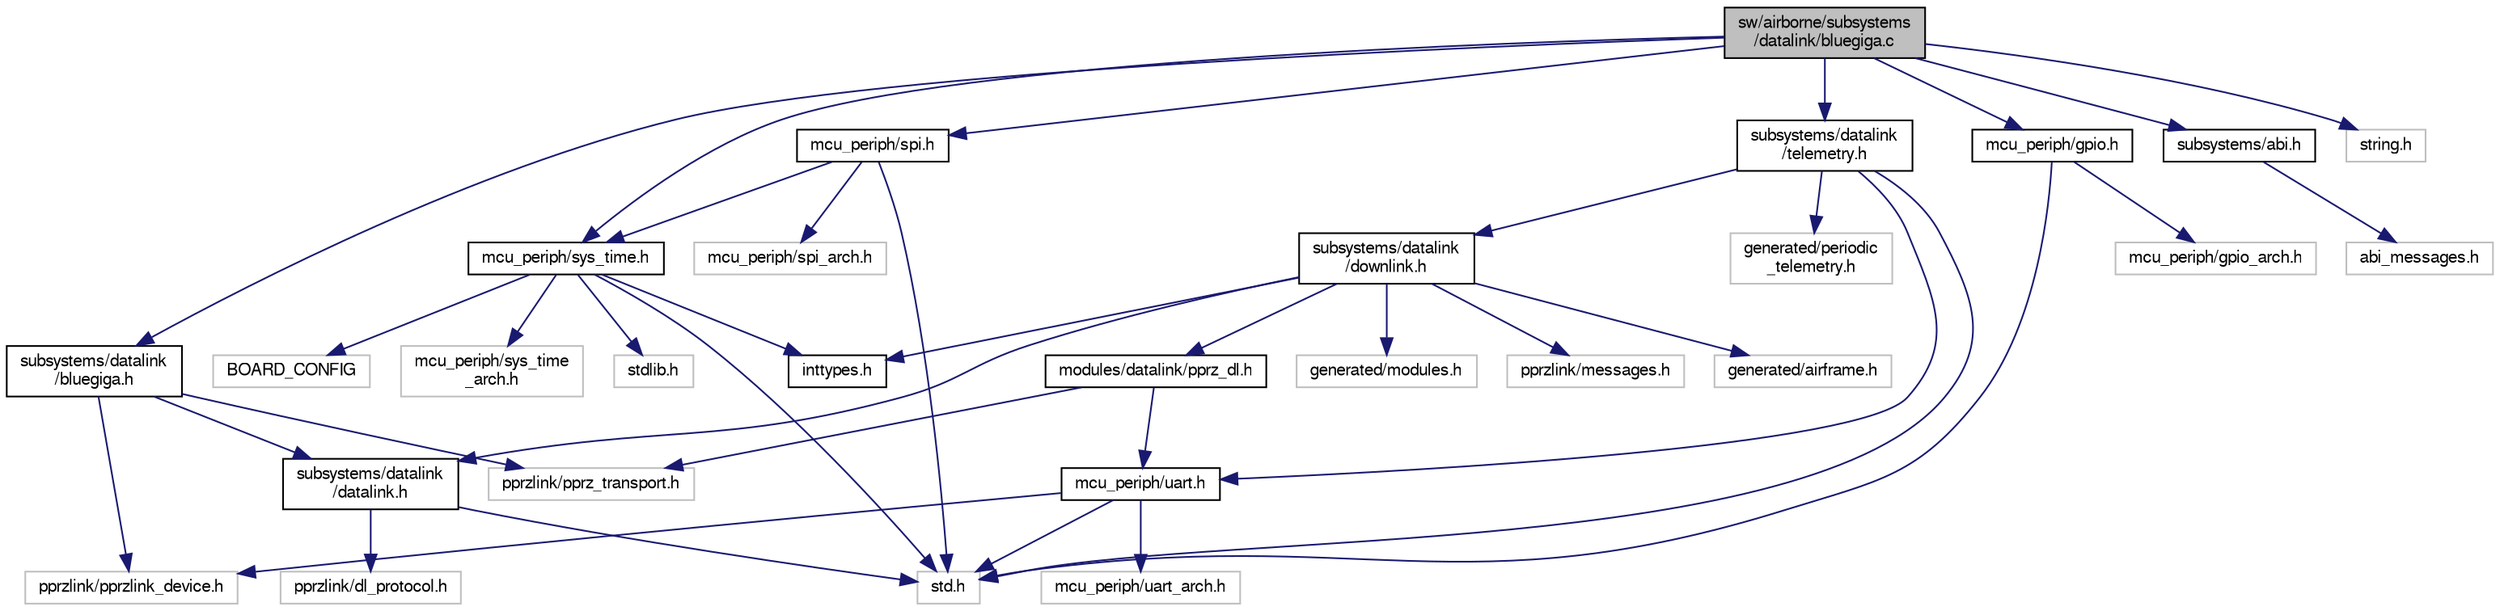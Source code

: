digraph "sw/airborne/subsystems/datalink/bluegiga.c"
{
  edge [fontname="FreeSans",fontsize="10",labelfontname="FreeSans",labelfontsize="10"];
  node [fontname="FreeSans",fontsize="10",shape=record];
  Node1 [label="sw/airborne/subsystems\l/datalink/bluegiga.c",height=0.2,width=0.4,color="black", fillcolor="grey75", style="filled", fontcolor="black"];
  Node1 -> Node2 [color="midnightblue",fontsize="10",style="solid",fontname="FreeSans"];
  Node2 [label="mcu_periph/sys_time.h",height=0.2,width=0.4,color="black", fillcolor="white", style="filled",URL="$sys__time_8h.html",tooltip="Architecture independent timing functions. "];
  Node2 -> Node3 [color="midnightblue",fontsize="10",style="solid",fontname="FreeSans"];
  Node3 [label="inttypes.h",height=0.2,width=0.4,color="black", fillcolor="white", style="filled",URL="$inttypes_8h.html"];
  Node2 -> Node4 [color="midnightblue",fontsize="10",style="solid",fontname="FreeSans"];
  Node4 [label="stdlib.h",height=0.2,width=0.4,color="grey75", fillcolor="white", style="filled"];
  Node2 -> Node5 [color="midnightblue",fontsize="10",style="solid",fontname="FreeSans"];
  Node5 [label="std.h",height=0.2,width=0.4,color="grey75", fillcolor="white", style="filled"];
  Node2 -> Node6 [color="midnightblue",fontsize="10",style="solid",fontname="FreeSans"];
  Node6 [label="BOARD_CONFIG",height=0.2,width=0.4,color="grey75", fillcolor="white", style="filled"];
  Node2 -> Node7 [color="midnightblue",fontsize="10",style="solid",fontname="FreeSans"];
  Node7 [label="mcu_periph/sys_time\l_arch.h",height=0.2,width=0.4,color="grey75", fillcolor="white", style="filled"];
  Node1 -> Node8 [color="midnightblue",fontsize="10",style="solid",fontname="FreeSans"];
  Node8 [label="subsystems/datalink\l/bluegiga.h",height=0.2,width=0.4,color="black", fillcolor="white", style="filled",URL="$bluegiga_8h.html",tooltip="Bluegiga Bluetooth chip I/O. "];
  Node8 -> Node9 [color="midnightblue",fontsize="10",style="solid",fontname="FreeSans"];
  Node9 [label="pprzlink/pprzlink_device.h",height=0.2,width=0.4,color="grey75", fillcolor="white", style="filled"];
  Node8 -> Node10 [color="midnightblue",fontsize="10",style="solid",fontname="FreeSans"];
  Node10 [label="pprzlink/pprz_transport.h",height=0.2,width=0.4,color="grey75", fillcolor="white", style="filled"];
  Node8 -> Node11 [color="midnightblue",fontsize="10",style="solid",fontname="FreeSans"];
  Node11 [label="subsystems/datalink\l/datalink.h",height=0.2,width=0.4,color="black", fillcolor="white", style="filled",URL="$datalink_8h.html",tooltip="Handling of messages coming from ground and other A/Cs. "];
  Node11 -> Node5 [color="midnightblue",fontsize="10",style="solid",fontname="FreeSans"];
  Node11 -> Node12 [color="midnightblue",fontsize="10",style="solid",fontname="FreeSans"];
  Node12 [label="pprzlink/dl_protocol.h",height=0.2,width=0.4,color="grey75", fillcolor="white", style="filled"];
  Node1 -> Node13 [color="midnightblue",fontsize="10",style="solid",fontname="FreeSans"];
  Node13 [label="mcu_periph/gpio.h",height=0.2,width=0.4,color="black", fillcolor="white", style="filled",URL="$gpio_8h.html",tooltip="Some architecture independent helper functions for GPIOs. "];
  Node13 -> Node5 [color="midnightblue",fontsize="10",style="solid",fontname="FreeSans"];
  Node13 -> Node14 [color="midnightblue",fontsize="10",style="solid",fontname="FreeSans"];
  Node14 [label="mcu_periph/gpio_arch.h",height=0.2,width=0.4,color="grey75", fillcolor="white", style="filled"];
  Node1 -> Node15 [color="midnightblue",fontsize="10",style="solid",fontname="FreeSans"];
  Node15 [label="mcu_periph/spi.h",height=0.2,width=0.4,color="black", fillcolor="white", style="filled",URL="$spi_8h.html",tooltip="Architecture independent SPI (Serial Peripheral Interface) API. "];
  Node15 -> Node5 [color="midnightblue",fontsize="10",style="solid",fontname="FreeSans"];
  Node15 -> Node16 [color="midnightblue",fontsize="10",style="solid",fontname="FreeSans"];
  Node16 [label="mcu_periph/spi_arch.h",height=0.2,width=0.4,color="grey75", fillcolor="white", style="filled"];
  Node15 -> Node2 [color="midnightblue",fontsize="10",style="solid",fontname="FreeSans"];
  Node1 -> Node17 [color="midnightblue",fontsize="10",style="solid",fontname="FreeSans"];
  Node17 [label="subsystems/abi.h",height=0.2,width=0.4,color="black", fillcolor="white", style="filled",URL="$abi_8h.html",tooltip="Main include for ABI (AirBorneInterface). "];
  Node17 -> Node18 [color="midnightblue",fontsize="10",style="solid",fontname="FreeSans"];
  Node18 [label="abi_messages.h",height=0.2,width=0.4,color="grey75", fillcolor="white", style="filled"];
  Node1 -> Node19 [color="midnightblue",fontsize="10",style="solid",fontname="FreeSans"];
  Node19 [label="string.h",height=0.2,width=0.4,color="grey75", fillcolor="white", style="filled"];
  Node1 -> Node20 [color="midnightblue",fontsize="10",style="solid",fontname="FreeSans"];
  Node20 [label="subsystems/datalink\l/telemetry.h",height=0.2,width=0.4,color="black", fillcolor="white", style="filled",URL="$telemetry_8h.html",tooltip="Periodic telemetry system header (includes downlink utility and generated code). "];
  Node20 -> Node5 [color="midnightblue",fontsize="10",style="solid",fontname="FreeSans"];
  Node20 -> Node21 [color="midnightblue",fontsize="10",style="solid",fontname="FreeSans"];
  Node21 [label="mcu_periph/uart.h",height=0.2,width=0.4,color="black", fillcolor="white", style="filled",URL="$uart_8h.html",tooltip="arch independent UART (Universal Asynchronous Receiver/Transmitter) API "];
  Node21 -> Node22 [color="midnightblue",fontsize="10",style="solid",fontname="FreeSans"];
  Node22 [label="mcu_periph/uart_arch.h",height=0.2,width=0.4,color="grey75", fillcolor="white", style="filled"];
  Node21 -> Node9 [color="midnightblue",fontsize="10",style="solid",fontname="FreeSans"];
  Node21 -> Node5 [color="midnightblue",fontsize="10",style="solid",fontname="FreeSans"];
  Node20 -> Node23 [color="midnightblue",fontsize="10",style="solid",fontname="FreeSans"];
  Node23 [label="generated/periodic\l_telemetry.h",height=0.2,width=0.4,color="grey75", fillcolor="white", style="filled"];
  Node20 -> Node24 [color="midnightblue",fontsize="10",style="solid",fontname="FreeSans"];
  Node24 [label="subsystems/datalink\l/downlink.h",height=0.2,width=0.4,color="black", fillcolor="white", style="filled",URL="$downlink_8h.html",tooltip="Common code for AP and FBW telemetry. "];
  Node24 -> Node3 [color="midnightblue",fontsize="10",style="solid",fontname="FreeSans"];
  Node24 -> Node25 [color="midnightblue",fontsize="10",style="solid",fontname="FreeSans"];
  Node25 [label="generated/airframe.h",height=0.2,width=0.4,color="grey75", fillcolor="white", style="filled"];
  Node24 -> Node26 [color="midnightblue",fontsize="10",style="solid",fontname="FreeSans"];
  Node26 [label="generated/modules.h",height=0.2,width=0.4,color="grey75", fillcolor="white", style="filled"];
  Node24 -> Node27 [color="midnightblue",fontsize="10",style="solid",fontname="FreeSans"];
  Node27 [label="pprzlink/messages.h",height=0.2,width=0.4,color="grey75", fillcolor="white", style="filled"];
  Node24 -> Node11 [color="midnightblue",fontsize="10",style="solid",fontname="FreeSans"];
  Node24 -> Node28 [color="midnightblue",fontsize="10",style="solid",fontname="FreeSans"];
  Node28 [label="modules/datalink/pprz_dl.h",height=0.2,width=0.4,color="black", fillcolor="white", style="filled",URL="$pprz__dl_8h.html",tooltip="Datalink using PPRZ protocol. "];
  Node28 -> Node10 [color="midnightblue",fontsize="10",style="solid",fontname="FreeSans"];
  Node28 -> Node21 [color="midnightblue",fontsize="10",style="solid",fontname="FreeSans"];
}
